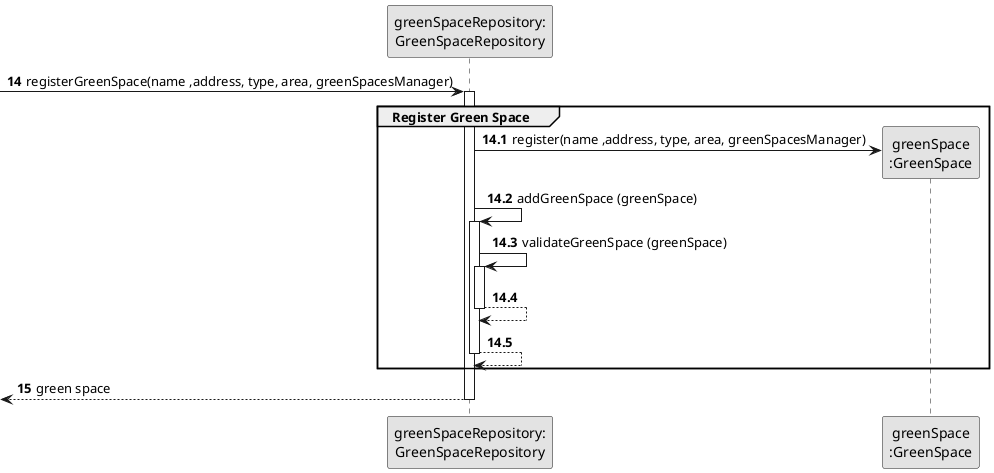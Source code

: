 @startuml
skinparam monochrome true
skinparam packageStyle rectangle
skinparam shadowing false

autonumber

'hide footbox

participant "greenSpaceRepository:\nGreenSpaceRepository" as greenSpaceRepository
participant "greenSpace\n:GreenSpace" as GREENSPACE

autonumber 14

 -> greenSpaceRepository : registerGreenSpace(name ,address, type, area, greenSpacesManager)
autonumber 14.1
activate greenSpaceRepository
    group Register Green Space

            greenSpaceRepository -> GREENSPACE** : register(name ,address, type, area, greenSpacesManager)

                            greenSpaceRepository -> greenSpaceRepository: addGreenSpace (greenSpace)
                            activate greenSpaceRepository

                            greenSpaceRepository -> greenSpaceRepository: validateGreenSpace (greenSpace)
                            activate greenSpaceRepository

                            greenSpaceRepository --> greenSpaceRepository
                            deactivate greenSpaceRepository

                            greenSpaceRepository --> greenSpaceRepository
                            deactivate greenSpaceRepository

    end
    autonumber 15
    <-- greenSpaceRepository  : green space
deactivate greenSpaceRepository

@enduml